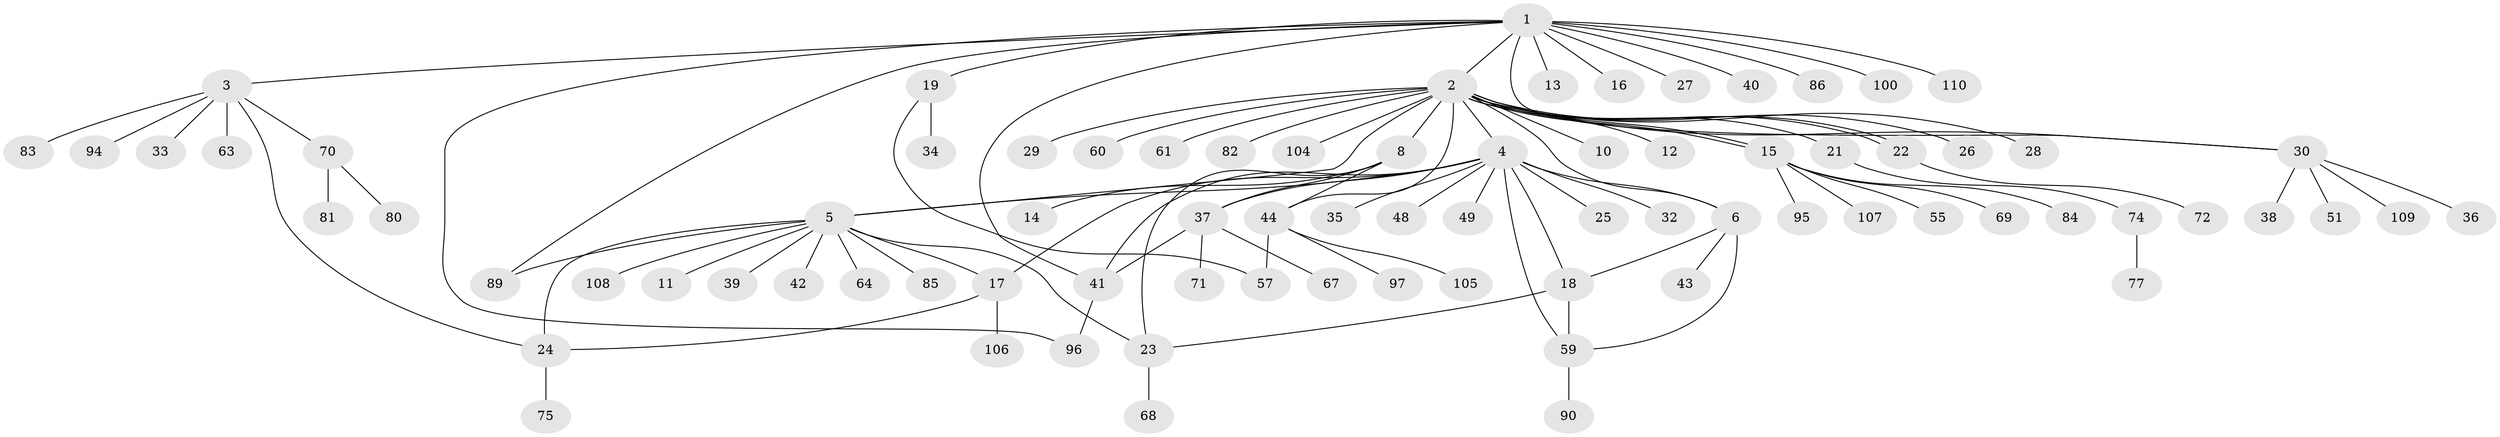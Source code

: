 // Generated by graph-tools (version 1.1) at 2025/51/02/27/25 19:51:59]
// undirected, 80 vertices, 99 edges
graph export_dot {
graph [start="1"]
  node [color=gray90,style=filled];
  1 [super="+101"];
  2 [super="+62"];
  3 [super="+20"];
  4 [super="+45"];
  5 [super="+7"];
  6 [super="+76"];
  8 [super="+9"];
  10;
  11 [super="+73"];
  12 [super="+88"];
  13 [super="+47"];
  14;
  15 [super="+66"];
  16;
  17 [super="+93"];
  18 [super="+54"];
  19 [super="+46"];
  21;
  22 [super="+103"];
  23 [super="+50"];
  24 [super="+102"];
  25 [super="+31"];
  26;
  27;
  28;
  29 [super="+53"];
  30 [super="+56"];
  32;
  33;
  34;
  35 [super="+98"];
  36;
  37;
  38;
  39;
  40 [super="+52"];
  41 [super="+78"];
  42;
  43;
  44 [super="+58"];
  48;
  49;
  51;
  55;
  57;
  59 [super="+65"];
  60;
  61;
  63;
  64;
  67;
  68;
  69;
  70;
  71;
  72;
  74 [super="+79"];
  75 [super="+92"];
  77 [super="+99"];
  80 [super="+87"];
  81;
  82;
  83;
  84;
  85;
  86;
  89 [super="+91"];
  90;
  94;
  95;
  96;
  97;
  100;
  104;
  105;
  106;
  107;
  108;
  109;
  110;
  1 -- 2;
  1 -- 3;
  1 -- 13;
  1 -- 16;
  1 -- 19;
  1 -- 27;
  1 -- 30;
  1 -- 40;
  1 -- 41;
  1 -- 86;
  1 -- 89;
  1 -- 96;
  1 -- 100;
  1 -- 110;
  2 -- 4;
  2 -- 6;
  2 -- 8;
  2 -- 10;
  2 -- 12;
  2 -- 15;
  2 -- 15;
  2 -- 21;
  2 -- 22;
  2 -- 22;
  2 -- 26;
  2 -- 28;
  2 -- 29;
  2 -- 30;
  2 -- 44;
  2 -- 60;
  2 -- 61;
  2 -- 82;
  2 -- 104;
  2 -- 5 [weight=2];
  3 -- 24;
  3 -- 63;
  3 -- 70;
  3 -- 94;
  3 -- 33;
  3 -- 83;
  4 -- 5;
  4 -- 6;
  4 -- 17;
  4 -- 18;
  4 -- 25;
  4 -- 32;
  4 -- 35;
  4 -- 37;
  4 -- 48;
  4 -- 49;
  4 -- 41;
  4 -- 59;
  5 -- 23;
  5 -- 108;
  5 -- 64;
  5 -- 39;
  5 -- 42;
  5 -- 11;
  5 -- 17;
  5 -- 85;
  5 -- 24;
  5 -- 89;
  6 -- 18;
  6 -- 43;
  6 -- 59;
  8 -- 23;
  8 -- 37;
  8 -- 14;
  8 -- 44;
  15 -- 55;
  15 -- 69;
  15 -- 84;
  15 -- 95;
  15 -- 107;
  17 -- 24;
  17 -- 106;
  18 -- 23;
  18 -- 59;
  19 -- 34;
  19 -- 57;
  21 -- 74;
  22 -- 72;
  23 -- 68;
  24 -- 75;
  30 -- 36;
  30 -- 38;
  30 -- 51;
  30 -- 109;
  37 -- 41;
  37 -- 67;
  37 -- 71;
  41 -- 96;
  44 -- 97;
  44 -- 105;
  44 -- 57;
  59 -- 90;
  70 -- 80;
  70 -- 81;
  74 -- 77;
}
